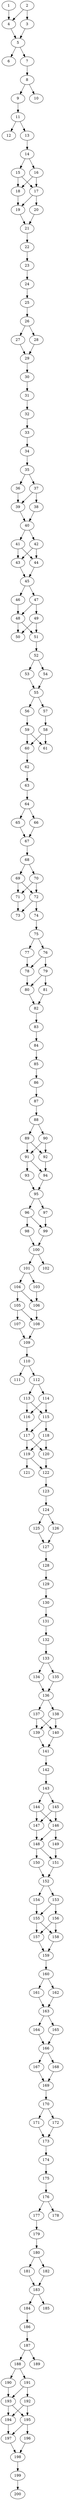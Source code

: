 // DAG automatically generated by daggen at Wed Apr 12 12:21:14 2017
// ./daggen --dot -n 200 --jump=1 --fat=0.2 --regularity=0.6 --density=0.8 
digraph G {
  1 [size="7262257948", alpha="0.18"]
  1 -> 4 [size ="134217728"]
  2 [size="28991029248", alpha="0.18"]
  2 -> 3 [size ="75497472"]
  2 -> 4 [size ="75497472"]
  3 [size="13710479341", alpha="0.16"]
  3 -> 5 [size ="411041792"]
  4 [size="1034702340681", alpha="0.09"]
  4 -> 5 [size ="679477248"]
  5 [size="2095673689", alpha="0.06"]
  5 -> 6 [size ="75497472"]
  5 -> 7 [size ="75497472"]
  6 [size="26880965964", alpha="0.17"]
  7 [size="14601966981", alpha="0.19"]
  7 -> 8 [size ="301989888"]
  8 [size="102218040466", alpha="0.08"]
  8 -> 9 [size ="75497472"]
  8 -> 10 [size ="75497472"]
  9 [size="724438376948", alpha="0.17"]
  9 -> 11 [size ="536870912"]
  10 [size="201114786428", alpha="0.20"]
  11 [size="8589934592", alpha="0.17"]
  11 -> 12 [size ="33554432"]
  11 -> 13 [size ="33554432"]
  12 [size="134217728000", alpha="0.12"]
  13 [size="68719476736", alpha="0.08"]
  13 -> 14 [size ="134217728"]
  14 [size="68719476736", alpha="0.14"]
  14 -> 15 [size ="134217728"]
  14 -> 16 [size ="134217728"]
  15 [size="270145530027", alpha="0.11"]
  15 -> 17 [size ="209715200"]
  15 -> 18 [size ="209715200"]
  16 [size="798875658776", alpha="0.08"]
  16 -> 17 [size ="536870912"]
  16 -> 18 [size ="536870912"]
  17 [size="8386504203", alpha="0.00"]
  17 -> 19 [size ="411041792"]
  17 -> 20 [size ="411041792"]
  18 [size="135194465328", alpha="0.16"]
  18 -> 19 [size ="536870912"]
  19 [size="552864446855", alpha="0.00"]
  19 -> 21 [size ="411041792"]
  20 [size="31528489024", alpha="0.02"]
  20 -> 21 [size ="536870912"]
  21 [size="16135283359", alpha="0.18"]
  21 -> 22 [size ="411041792"]
  22 [size="68719476736", alpha="0.14"]
  22 -> 23 [size ="134217728"]
  23 [size="231928233984", alpha="0.04"]
  23 -> 24 [size ="301989888"]
  24 [size="33602030631", alpha="0.17"]
  24 -> 25 [size ="75497472"]
  25 [size="134217728000", alpha="0.04"]
  25 -> 26 [size ="209715200"]
  26 [size="47644820897", alpha="0.10"]
  26 -> 27 [size ="838860800"]
  26 -> 28 [size ="838860800"]
  27 [size="426109326922", alpha="0.09"]
  27 -> 29 [size ="411041792"]
  28 [size="118239239745", alpha="0.03"]
  28 -> 29 [size ="301989888"]
  29 [size="5088819852", alpha="0.19"]
  29 -> 30 [size ="536870912"]
  30 [size="549755813888", alpha="0.05"]
  30 -> 31 [size ="536870912"]
  31 [size="1903073462", alpha="0.04"]
  31 -> 32 [size ="33554432"]
  32 [size="10471974307", alpha="0.10"]
  32 -> 33 [size ="33554432"]
  33 [size="8589934592", alpha="0.19"]
  33 -> 34 [size ="33554432"]
  34 [size="782757789696", alpha="0.09"]
  34 -> 35 [size ="679477248"]
  35 [size="8358264212", alpha="0.15"]
  35 -> 36 [size ="134217728"]
  35 -> 37 [size ="134217728"]
  36 [size="8589934592", alpha="0.16"]
  36 -> 39 [size ="33554432"]
  37 [size="231928233984", alpha="0.04"]
  37 -> 38 [size ="301989888"]
  37 -> 39 [size ="301989888"]
  38 [size="368293445632", alpha="0.13"]
  38 -> 40 [size ="411041792"]
  39 [size="68719476736", alpha="0.06"]
  39 -> 40 [size ="134217728"]
  40 [size="44122576061", alpha="0.02"]
  40 -> 41 [size ="33554432"]
  40 -> 42 [size ="33554432"]
  41 [size="24114031687", alpha="0.13"]
  41 -> 43 [size ="679477248"]
  41 -> 44 [size ="679477248"]
  42 [size="28991029248", alpha="0.08"]
  42 -> 43 [size ="75497472"]
  42 -> 44 [size ="75497472"]
  43 [size="61055049501", alpha="0.12"]
  43 -> 45 [size ="301989888"]
  44 [size="327828544737", alpha="0.18"]
  44 -> 45 [size ="209715200"]
  45 [size="12904950347", alpha="0.12"]
  45 -> 46 [size ="838860800"]
  45 -> 47 [size ="838860800"]
  46 [size="324740259800", alpha="0.15"]
  46 -> 48 [size ="301989888"]
  47 [size="5650249904", alpha="0.14"]
  47 -> 48 [size ="411041792"]
  47 -> 49 [size ="411041792"]
  48 [size="1888959192", alpha="0.17"]
  48 -> 50 [size ="33554432"]
  48 -> 51 [size ="33554432"]
  49 [size="287990361639", alpha="0.10"]
  49 -> 50 [size ="209715200"]
  49 -> 51 [size ="209715200"]
  50 [size="220170863225", alpha="0.17"]
  51 [size="368293445632", alpha="0.01"]
  51 -> 52 [size ="411041792"]
  52 [size="1816004521", alpha="0.19"]
  52 -> 53 [size ="33554432"]
  52 -> 54 [size ="33554432"]
  53 [size="10840261825", alpha="0.09"]
  53 -> 55 [size ="838860800"]
  54 [size="698040280860", alpha="0.06"]
  54 -> 55 [size ="536870912"]
  55 [size="407943137981", alpha="0.18"]
  55 -> 56 [size ="679477248"]
  55 -> 57 [size ="679477248"]
  56 [size="28991029248", alpha="0.10"]
  56 -> 59 [size ="75497472"]
  57 [size="368293445632", alpha="0.00"]
  57 -> 58 [size ="411041792"]
  58 [size="782757789696", alpha="0.10"]
  58 -> 60 [size ="679477248"]
  58 -> 61 [size ="679477248"]
  59 [size="556299328872", alpha="0.18"]
  59 -> 60 [size ="838860800"]
  59 -> 61 [size ="838860800"]
  60 [size="2832625206", alpha="0.02"]
  60 -> 62 [size ="75497472"]
  61 [size="11245298114", alpha="0.06"]
  62 [size="1669988550", alpha="0.19"]
  62 -> 63 [size ="33554432"]
  63 [size="31882884866", alpha="0.03"]
  63 -> 64 [size ="33554432"]
  64 [size="209972110830", alpha="0.01"]
  64 -> 65 [size ="209715200"]
  64 -> 66 [size ="209715200"]
  65 [size="782757789696", alpha="0.15"]
  65 -> 67 [size ="679477248"]
  66 [size="462123890134", alpha="0.08"]
  66 -> 67 [size ="301989888"]
  67 [size="7175348580", alpha="0.07"]
  67 -> 68 [size ="134217728"]
  68 [size="134217728000", alpha="0.19"]
  68 -> 69 [size ="209715200"]
  68 -> 70 [size ="209715200"]
  69 [size="482385845621", alpha="0.11"]
  69 -> 71 [size ="301989888"]
  69 -> 72 [size ="301989888"]
  70 [size="549755813888", alpha="0.15"]
  70 -> 71 [size ="536870912"]
  70 -> 72 [size ="536870912"]
  71 [size="7899039180", alpha="0.19"]
  71 -> 73 [size ="301989888"]
  72 [size="30176169938", alpha="0.15"]
  72 -> 73 [size ="838860800"]
  72 -> 74 [size ="838860800"]
  73 [size="465612131", alpha="0.12"]
  74 [size="1673759040", alpha="0.06"]
  74 -> 75 [size ="33554432"]
  75 [size="220095928900", alpha="0.18"]
  75 -> 76 [size ="411041792"]
  75 -> 77 [size ="411041792"]
  76 [size="134217728000", alpha="0.16"]
  76 -> 78 [size ="209715200"]
  76 -> 79 [size ="209715200"]
  77 [size="11260602859", alpha="0.17"]
  77 -> 78 [size ="33554432"]
  78 [size="8589934592", alpha="0.11"]
  78 -> 80 [size ="33554432"]
  79 [size="2582861952", alpha="0.01"]
  79 -> 80 [size ="75497472"]
  79 -> 81 [size ="75497472"]
  80 [size="32844653609", alpha="0.01"]
  80 -> 82 [size ="838860800"]
  81 [size="274091245510", alpha="0.14"]
  81 -> 82 [size ="411041792"]
  82 [size="1410074607", alpha="0.13"]
  82 -> 83 [size ="33554432"]
  83 [size="30660182378", alpha="0.03"]
  83 -> 84 [size ="679477248"]
  84 [size="409322125680", alpha="0.18"]
  84 -> 85 [size ="536870912"]
  85 [size="187112524609", alpha="0.11"]
  85 -> 86 [size ="301989888"]
  86 [size="28991029248", alpha="0.06"]
  86 -> 87 [size ="75497472"]
  87 [size="23896520134", alpha="0.15"]
  87 -> 88 [size ="536870912"]
  88 [size="1304463062", alpha="0.17"]
  88 -> 89 [size ="75497472"]
  88 -> 90 [size ="75497472"]
  89 [size="231928233984", alpha="0.11"]
  89 -> 91 [size ="301989888"]
  89 -> 92 [size ="301989888"]
  90 [size="8589934592", alpha="0.18"]
  90 -> 91 [size ="33554432"]
  90 -> 92 [size ="33554432"]
  91 [size="68719476736", alpha="0.00"]
  91 -> 93 [size ="134217728"]
  91 -> 94 [size ="134217728"]
  92 [size="8589934592", alpha="0.12"]
  92 -> 94 [size ="33554432"]
  93 [size="68719476736", alpha="0.09"]
  93 -> 95 [size ="134217728"]
  94 [size="19623957572", alpha="0.14"]
  94 -> 95 [size ="838860800"]
  95 [size="1073741824000", alpha="0.03"]
  95 -> 96 [size ="838860800"]
  95 -> 97 [size ="838860800"]
  96 [size="2748968517", alpha="0.15"]
  96 -> 98 [size ="134217728"]
  96 -> 99 [size ="134217728"]
  97 [size="549755813888", alpha="0.15"]
  97 -> 99 [size ="536870912"]
  98 [size="61541856777", alpha="0.08"]
  98 -> 100 [size ="75497472"]
  99 [size="84058223149", alpha="0.06"]
  99 -> 100 [size ="75497472"]
  100 [size="13855511492", alpha="0.02"]
  100 -> 101 [size ="536870912"]
  100 -> 102 [size ="536870912"]
  101 [size="250779335156", alpha="0.17"]
  101 -> 103 [size ="838860800"]
  101 -> 104 [size ="838860800"]
  102 [size="3242217606", alpha="0.05"]
  103 [size="12721896399", alpha="0.13"]
  103 -> 106 [size ="209715200"]
  104 [size="28991029248", alpha="0.17"]
  104 -> 105 [size ="75497472"]
  104 -> 106 [size ="75497472"]
  105 [size="38062899116", alpha="0.03"]
  105 -> 107 [size ="838860800"]
  105 -> 108 [size ="838860800"]
  106 [size="1541886350", alpha="0.07"]
  106 -> 108 [size ="75497472"]
  107 [size="52466047228", alpha="0.14"]
  107 -> 109 [size ="838860800"]
  108 [size="5237559104", alpha="0.04"]
  108 -> 109 [size ="134217728"]
  109 [size="10634189323", alpha="0.19"]
  109 -> 110 [size ="411041792"]
  110 [size="368293445632", alpha="0.20"]
  110 -> 111 [size ="411041792"]
  110 -> 112 [size ="411041792"]
  111 [size="315158283649", alpha="0.14"]
  112 [size="52803260897", alpha="0.20"]
  112 -> 113 [size ="838860800"]
  112 -> 114 [size ="838860800"]
  113 [size="368293445632", alpha="0.16"]
  113 -> 115 [size ="411041792"]
  113 -> 116 [size ="411041792"]
  114 [size="147582600672", alpha="0.05"]
  114 -> 115 [size ="134217728"]
  114 -> 116 [size ="134217728"]
  115 [size="368293445632", alpha="0.19"]
  115 -> 117 [size ="411041792"]
  115 -> 118 [size ="411041792"]
  116 [size="10270269096", alpha="0.19"]
  116 -> 117 [size ="209715200"]
  117 [size="8589934592", alpha="0.13"]
  117 -> 119 [size ="33554432"]
  117 -> 120 [size ="33554432"]
  118 [size="9922946748", alpha="0.07"]
  118 -> 119 [size ="679477248"]
  118 -> 120 [size ="679477248"]
  119 [size="549755813888", alpha="0.14"]
  119 -> 121 [size ="536870912"]
  119 -> 122 [size ="536870912"]
  120 [size="68719476736", alpha="0.18"]
  120 -> 122 [size ="134217728"]
  121 [size="368293445632", alpha="0.20"]
  122 [size="418291977940", alpha="0.03"]
  122 -> 123 [size ="301989888"]
  123 [size="368293445632", alpha="0.00"]
  123 -> 124 [size ="411041792"]
  124 [size="1073741824000", alpha="0.00"]
  124 -> 125 [size ="838860800"]
  124 -> 126 [size ="838860800"]
  125 [size="231928233984", alpha="0.06"]
  125 -> 127 [size ="301989888"]
  126 [size="18430454278", alpha="0.14"]
  126 -> 127 [size ="33554432"]
  127 [size="368293445632", alpha="0.16"]
  127 -> 128 [size ="411041792"]
  128 [size="28991029248", alpha="0.17"]
  128 -> 129 [size ="75497472"]
  129 [size="23626966481", alpha="0.09"]
  129 -> 130 [size ="838860800"]
  130 [size="28991029248", alpha="0.17"]
  130 -> 131 [size ="75497472"]
  131 [size="68719476736", alpha="0.05"]
  131 -> 132 [size ="134217728"]
  132 [size="45493899309", alpha="0.07"]
  132 -> 133 [size ="838860800"]
  133 [size="549755813888", alpha="0.14"]
  133 -> 134 [size ="536870912"]
  133 -> 135 [size ="536870912"]
  134 [size="71468290260", alpha="0.16"]
  134 -> 136 [size ="134217728"]
  135 [size="1029352975172", alpha="0.01"]
  135 -> 136 [size ="679477248"]
  136 [size="759551517", alpha="0.19"]
  136 -> 137 [size ="33554432"]
  136 -> 138 [size ="33554432"]
  137 [size="20461864661", alpha="0.16"]
  137 -> 139 [size ="411041792"]
  137 -> 140 [size ="411041792"]
  138 [size="1106574020929", alpha="0.03"]
  138 -> 139 [size ="679477248"]
  138 -> 140 [size ="679477248"]
  139 [size="15178789808", alpha="0.10"]
  139 -> 141 [size ="411041792"]
  140 [size="246167002698", alpha="0.01"]
  140 -> 141 [size ="209715200"]
  141 [size="368293445632", alpha="0.18"]
  141 -> 142 [size ="411041792"]
  142 [size="374487305697", alpha="0.13"]
  142 -> 143 [size ="679477248"]
  143 [size="28991029248", alpha="0.03"]
  143 -> 144 [size ="75497472"]
  143 -> 145 [size ="75497472"]
  144 [size="333307476943", alpha="0.03"]
  144 -> 146 [size ="301989888"]
  144 -> 147 [size ="301989888"]
  145 [size="176764139951", alpha="0.05"]
  145 -> 146 [size ="209715200"]
  145 -> 147 [size ="209715200"]
  146 [size="224182374945", alpha="0.01"]
  146 -> 148 [size ="209715200"]
  146 -> 149 [size ="209715200"]
  147 [size="95127184809", alpha="0.10"]
  147 -> 148 [size ="75497472"]
  148 [size="9895715253", alpha="0.04"]
  148 -> 150 [size ="301989888"]
  148 -> 151 [size ="301989888"]
  149 [size="1073741824000", alpha="0.15"]
  149 -> 151 [size ="838860800"]
  150 [size="20169560072", alpha="0.14"]
  150 -> 152 [size ="411041792"]
  151 [size="13253682209", alpha="0.10"]
  151 -> 152 [size ="838860800"]
  152 [size="782757789696", alpha="0.03"]
  152 -> 153 [size ="679477248"]
  152 -> 154 [size ="679477248"]
  153 [size="134217728000", alpha="0.16"]
  153 -> 155 [size ="209715200"]
  153 -> 156 [size ="209715200"]
  154 [size="168388876260", alpha="0.08"]
  154 -> 155 [size ="134217728"]
  155 [size="368293445632", alpha="0.03"]
  155 -> 157 [size ="411041792"]
  155 -> 158 [size ="411041792"]
  156 [size="22349767475", alpha="0.16"]
  156 -> 157 [size ="679477248"]
  156 -> 158 [size ="679477248"]
  157 [size="549755813888", alpha="0.07"]
  157 -> 159 [size ="536870912"]
  158 [size="28991029248", alpha="0.02"]
  158 -> 159 [size ="75497472"]
  159 [size="39718591245", alpha="0.17"]
  159 -> 160 [size ="33554432"]
  160 [size="549755813888", alpha="0.01"]
  160 -> 161 [size ="536870912"]
  160 -> 162 [size ="536870912"]
  161 [size="1073741824000", alpha="0.04"]
  161 -> 163 [size ="838860800"]
  162 [size="144779729496", alpha="0.17"]
  162 -> 163 [size ="134217728"]
  163 [size="25752384664", alpha="0.18"]
  163 -> 164 [size ="33554432"]
  163 -> 165 [size ="33554432"]
  164 [size="591285795160", alpha="0.14"]
  164 -> 166 [size ="838860800"]
  165 [size="278580604952", alpha="0.17"]
  165 -> 166 [size ="536870912"]
  166 [size="19157159818", alpha="0.05"]
  166 -> 167 [size ="75497472"]
  166 -> 168 [size ="75497472"]
  167 [size="746724390037", alpha="0.11"]
  167 -> 169 [size ="679477248"]
  168 [size="379707904075", alpha="0.16"]
  168 -> 169 [size ="838860800"]
  169 [size="354801208574", alpha="0.16"]
  169 -> 170 [size ="411041792"]
  170 [size="71124449456", alpha="0.03"]
  170 -> 171 [size ="75497472"]
  170 -> 172 [size ="75497472"]
  171 [size="1495932033", alpha="0.20"]
  171 -> 173 [size ="33554432"]
  172 [size="1073741824000", alpha="0.14"]
  172 -> 173 [size ="838860800"]
  173 [size="1073741824000", alpha="0.02"]
  173 -> 174 [size ="838860800"]
  174 [size="25108028118", alpha="0.13"]
  174 -> 175 [size ="679477248"]
  175 [size="2590313145", alpha="0.00"]
  175 -> 176 [size ="75497472"]
  176 [size="583653495927", alpha="0.04"]
  176 -> 177 [size ="411041792"]
  176 -> 178 [size ="411041792"]
  177 [size="7363660266", alpha="0.08"]
  177 -> 179 [size ="134217728"]
  178 [size="134217728000", alpha="0.10"]
  179 [size="223603282715", alpha="0.07"]
  179 -> 180 [size ="209715200"]
  180 [size="87509031441", alpha="0.05"]
  180 -> 181 [size ="209715200"]
  180 -> 182 [size ="209715200"]
  181 [size="730801566663", alpha="0.13"]
  181 -> 183 [size ="679477248"]
  182 [size="34895927206", alpha="0.04"]
  182 -> 183 [size ="33554432"]
  183 [size="66517288391", alpha="0.16"]
  183 -> 184 [size ="75497472"]
  183 -> 185 [size ="75497472"]
  184 [size="63933387726", alpha="0.14"]
  184 -> 186 [size ="209715200"]
  185 [size="9653991622", alpha="0.07"]
  186 [size="661431969484", alpha="0.02"]
  186 -> 187 [size ="536870912"]
  187 [size="78005880312", alpha="0.13"]
  187 -> 188 [size ="134217728"]
  187 -> 189 [size ="134217728"]
  188 [size="262111739193", alpha="0.07"]
  188 -> 190 [size ="301989888"]
  188 -> 191 [size ="301989888"]
  189 [size="18198838798", alpha="0.03"]
  190 [size="571755650659", alpha="0.03"]
  190 -> 193 [size ="838860800"]
  191 [size="29225130467", alpha="0.05"]
  191 -> 192 [size ="679477248"]
  191 -> 193 [size ="679477248"]
  192 [size="889897192652", alpha="0.12"]
  192 -> 194 [size ="536870912"]
  192 -> 195 [size ="536870912"]
  193 [size="7404237962", alpha="0.16"]
  193 -> 194 [size ="33554432"]
  193 -> 195 [size ="33554432"]
  194 [size="549755813888", alpha="0.01"]
  194 -> 197 [size ="536870912"]
  195 [size="20777650360", alpha="0.10"]
  195 -> 196 [size ="33554432"]
  195 -> 197 [size ="33554432"]
  196 [size="31615296571", alpha="0.18"]
  196 -> 198 [size ="679477248"]
  197 [size="1073741824000", alpha="0.20"]
  197 -> 198 [size ="838860800"]
  198 [size="2461918649", alpha="0.00"]
  198 -> 199 [size ="75497472"]
  199 [size="8589934592", alpha="0.15"]
  199 -> 200 [size ="33554432"]
  200 [size="30100372841", alpha="0.04"]
}
